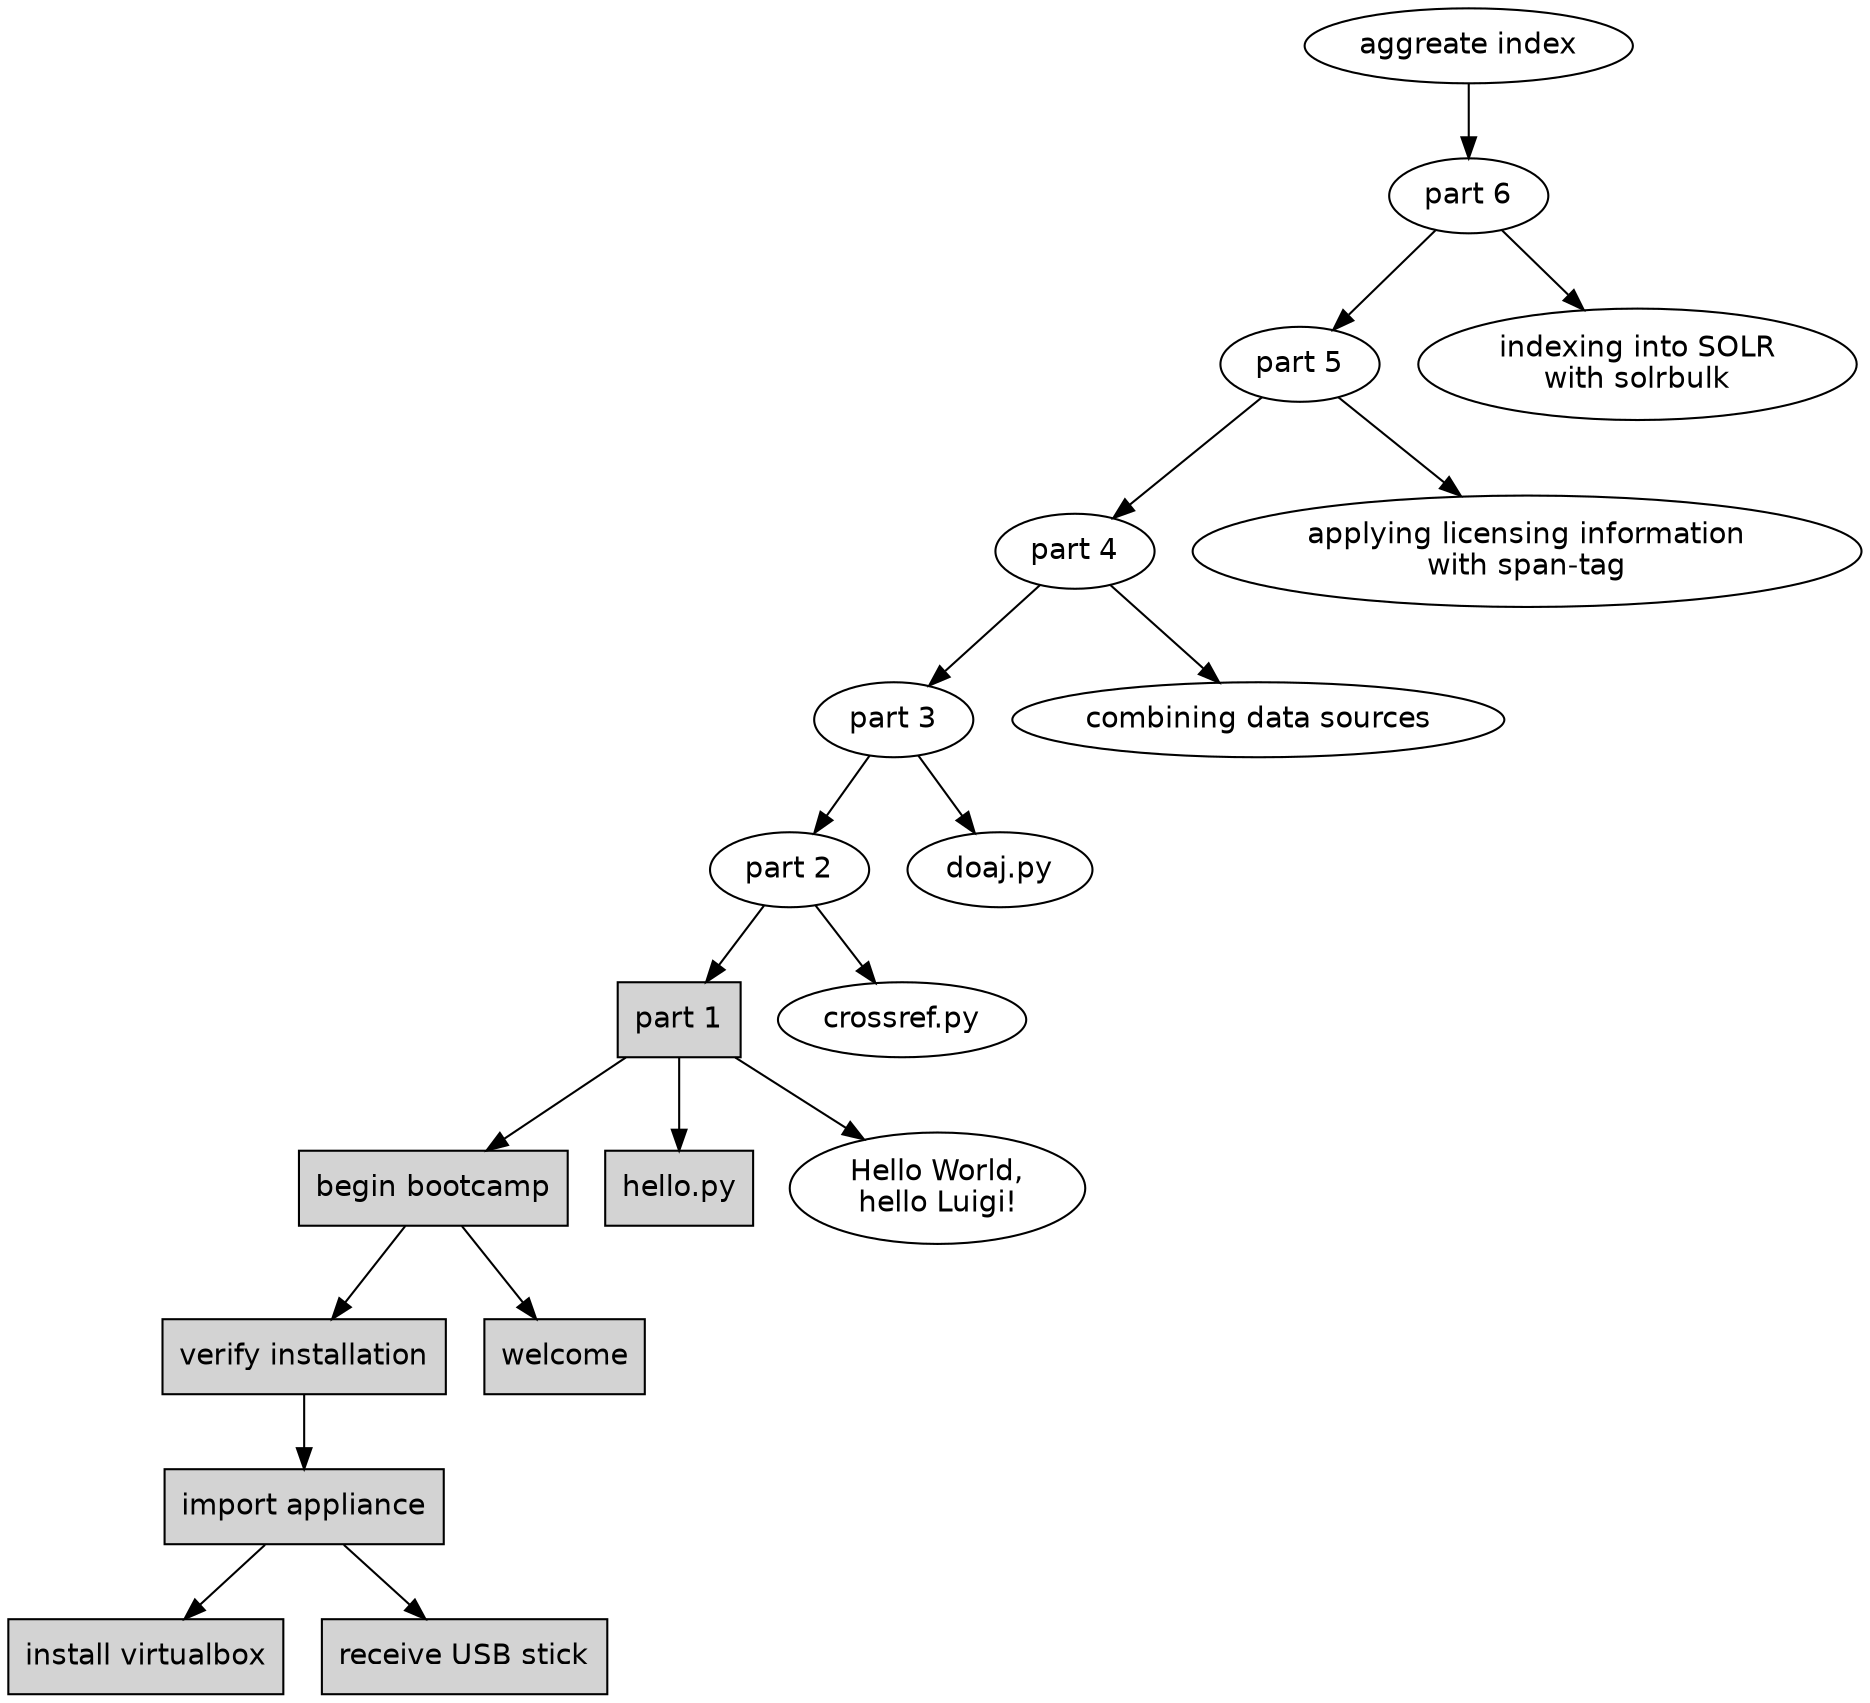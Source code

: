 digraph meta {

	node [fontname=helvetica];

	{
		node [shape=box style=filled fontname=helvetica];

		"begin bootcamp" -> "verify installation";
		"verify installation" -> "import appliance";
		"import appliance" -> "install virtualbox";
		"import appliance" -> "receive USB stick";

		"begin bootcamp" -> "welcome";

		"part 1" -> "hello.py";
	}

	{
		node [shape=oval fontname=helvetica style=""];		
		"part 1";
		"part 2";
		"part 3";
		"part 4";
		"part 5";
		"part 6";
	}

	"aggreate index" -> "part 6";
	"part 6" -> "part 5";
	"part 6" -> "indexing into SOLR
with solrbulk";
	
	"part 5" -> "part 4";
	"part 5" -> "applying licensing information
with span-tag";
	
	"part 4" -> "part 3";
	"part 4" -> "combining data sources";

	"part 3" -> "part 2";
	"part 3" -> "doaj.py";

	"part 2" -> "part 1";
	"part 2" -> "crossref.py";

	"part 1" -> "begin bootcamp";
	"part 1" -> "Hello World,
hello Luigi!"

}
